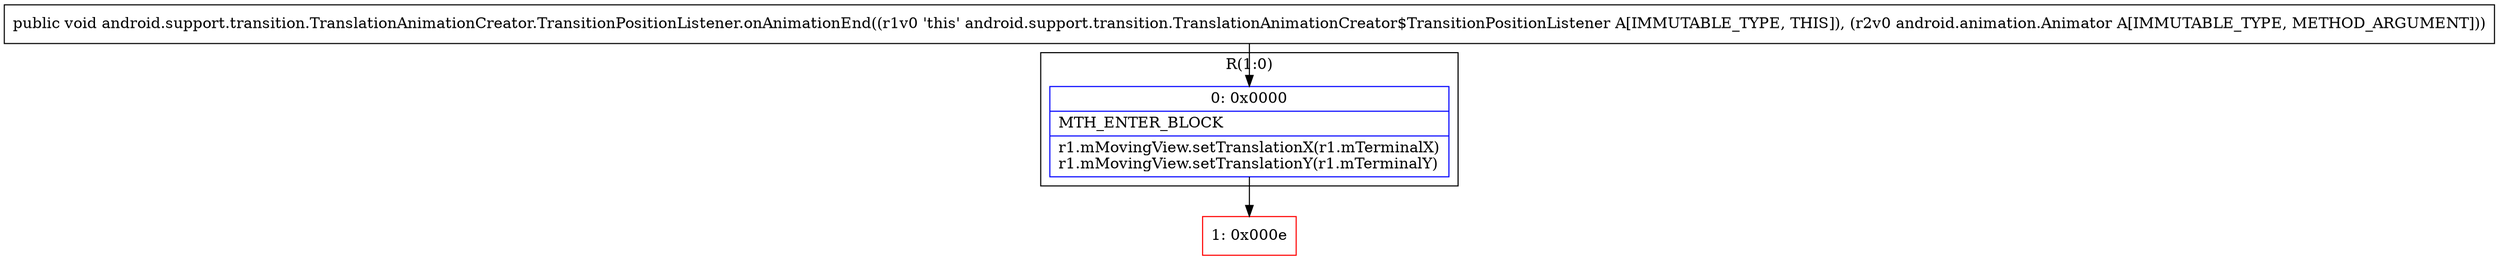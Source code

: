 digraph "CFG forandroid.support.transition.TranslationAnimationCreator.TransitionPositionListener.onAnimationEnd(Landroid\/animation\/Animator;)V" {
subgraph cluster_Region_1570787337 {
label = "R(1:0)";
node [shape=record,color=blue];
Node_0 [shape=record,label="{0\:\ 0x0000|MTH_ENTER_BLOCK\l|r1.mMovingView.setTranslationX(r1.mTerminalX)\lr1.mMovingView.setTranslationY(r1.mTerminalY)\l}"];
}
Node_1 [shape=record,color=red,label="{1\:\ 0x000e}"];
MethodNode[shape=record,label="{public void android.support.transition.TranslationAnimationCreator.TransitionPositionListener.onAnimationEnd((r1v0 'this' android.support.transition.TranslationAnimationCreator$TransitionPositionListener A[IMMUTABLE_TYPE, THIS]), (r2v0 android.animation.Animator A[IMMUTABLE_TYPE, METHOD_ARGUMENT])) }"];
MethodNode -> Node_0;
Node_0 -> Node_1;
}

